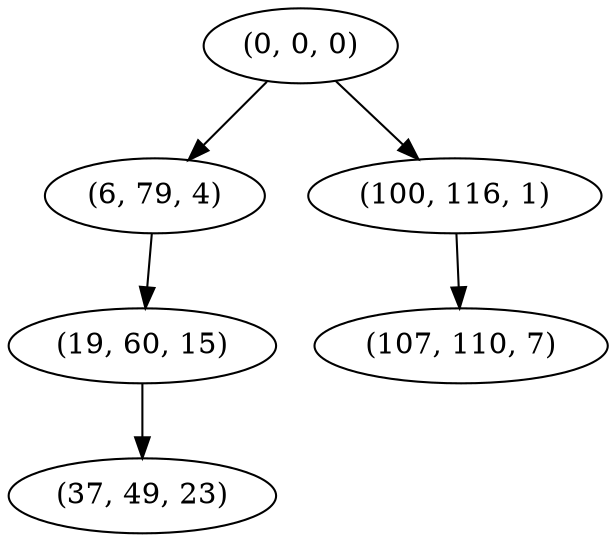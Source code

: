 digraph tree {
    "(0, 0, 0)";
    "(6, 79, 4)";
    "(19, 60, 15)";
    "(37, 49, 23)";
    "(100, 116, 1)";
    "(107, 110, 7)";
    "(0, 0, 0)" -> "(6, 79, 4)";
    "(0, 0, 0)" -> "(100, 116, 1)";
    "(6, 79, 4)" -> "(19, 60, 15)";
    "(19, 60, 15)" -> "(37, 49, 23)";
    "(100, 116, 1)" -> "(107, 110, 7)";
}
